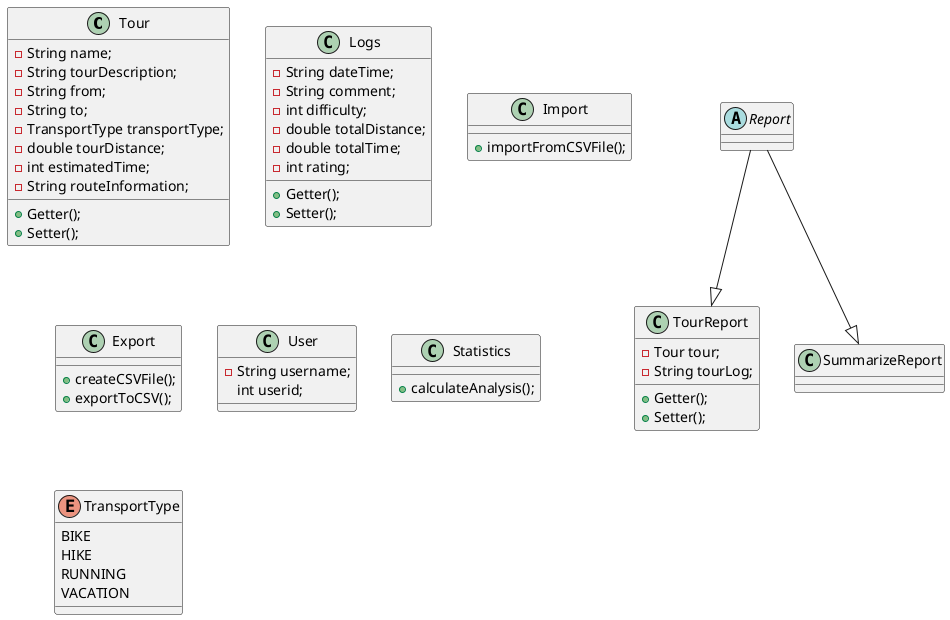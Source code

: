 @startuml
'https://plantuml.com/class-diagram

class Tour {
    -String name;
    -String tourDescription;
    -String from;
    -String to;
    -TransportType transportType;
    -double tourDistance;
    -int estimatedTime;
    -String routeInformation;
    +Getter();
    +Setter();
}

class Logs {
    -String dateTime;
    -String comment;
    -int difficulty;
    -double totalDistance;
    -double totalTime;
    -int rating;
    +Getter();
    +Setter();
}

class Import {
    +importFromCSVFile();
}

class Export {
    +createCSVFile();
    +exportToCSV();
}

class User {
    -String username;
    int userid;
}

abstract class Report {

}

class TourReport {
    -Tour tour;
    -String tourLog;
    +Getter();
    +Setter();
}

class SummarizeReport {

}

class Statistics {
    +calculateAnalysis();
}

enum TransportType {
    BIKE
    HIKE
    RUNNING
    VACATION
}

Report --|> SummarizeReport
Report --|> TourReport

@enduml